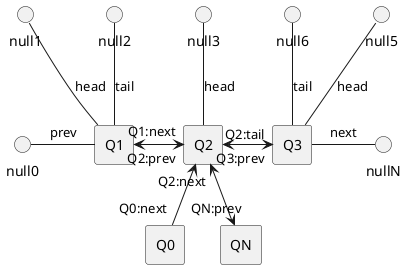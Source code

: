 @startuml

rectangle Q0

rectangle Q1
rectangle Q2
rectangle Q3

rectangle QN

Q1 -left-() null0:prev

Q1  -up-() null2:tail
Q1  -up-() null1:head

Q0 "Q0:next" -up-> Q2
Q1 "Q1:next" <--right--> "Q2:prev" Q2

Q2  -up-() null3:head

Q2 "Q2:tail" <-right-> "Q3:prev" Q3

Q2 "Q2:next" <-down-> "QN:prev" QN

Q3  -up-() null6:tail
Q3  -up-() null5:head

Q3  -right-() nullN:next


@enduml